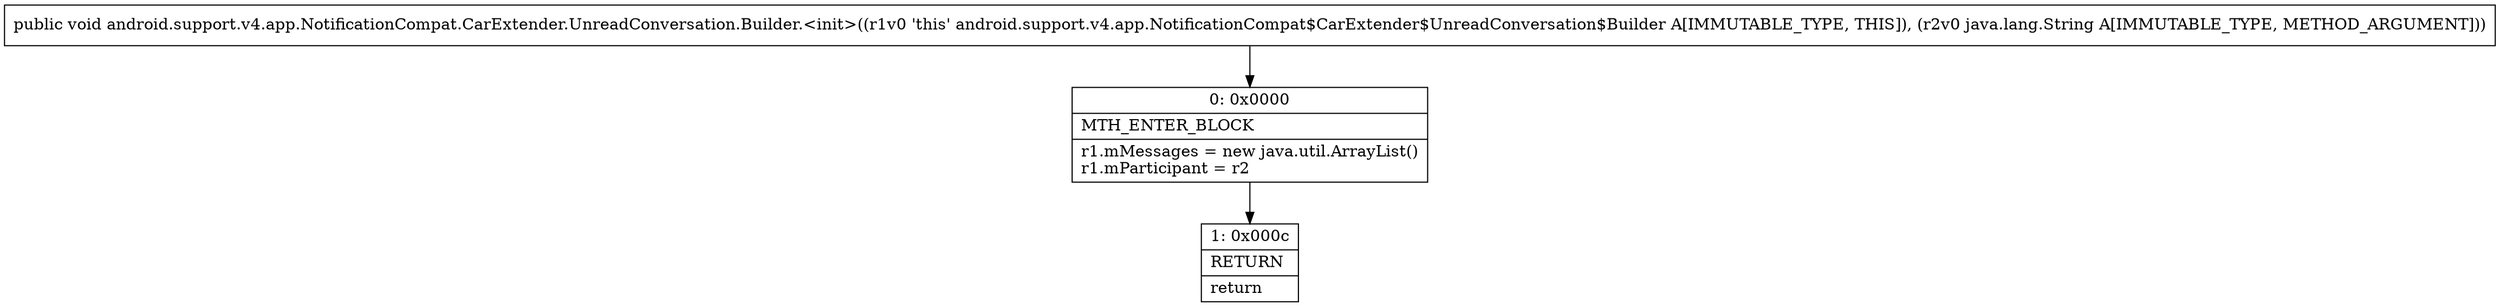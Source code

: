 digraph "CFG forandroid.support.v4.app.NotificationCompat.CarExtender.UnreadConversation.Builder.\<init\>(Ljava\/lang\/String;)V" {
Node_0 [shape=record,label="{0\:\ 0x0000|MTH_ENTER_BLOCK\l|r1.mMessages = new java.util.ArrayList()\lr1.mParticipant = r2\l}"];
Node_1 [shape=record,label="{1\:\ 0x000c|RETURN\l|return\l}"];
MethodNode[shape=record,label="{public void android.support.v4.app.NotificationCompat.CarExtender.UnreadConversation.Builder.\<init\>((r1v0 'this' android.support.v4.app.NotificationCompat$CarExtender$UnreadConversation$Builder A[IMMUTABLE_TYPE, THIS]), (r2v0 java.lang.String A[IMMUTABLE_TYPE, METHOD_ARGUMENT])) }"];
MethodNode -> Node_0;
Node_0 -> Node_1;
}

